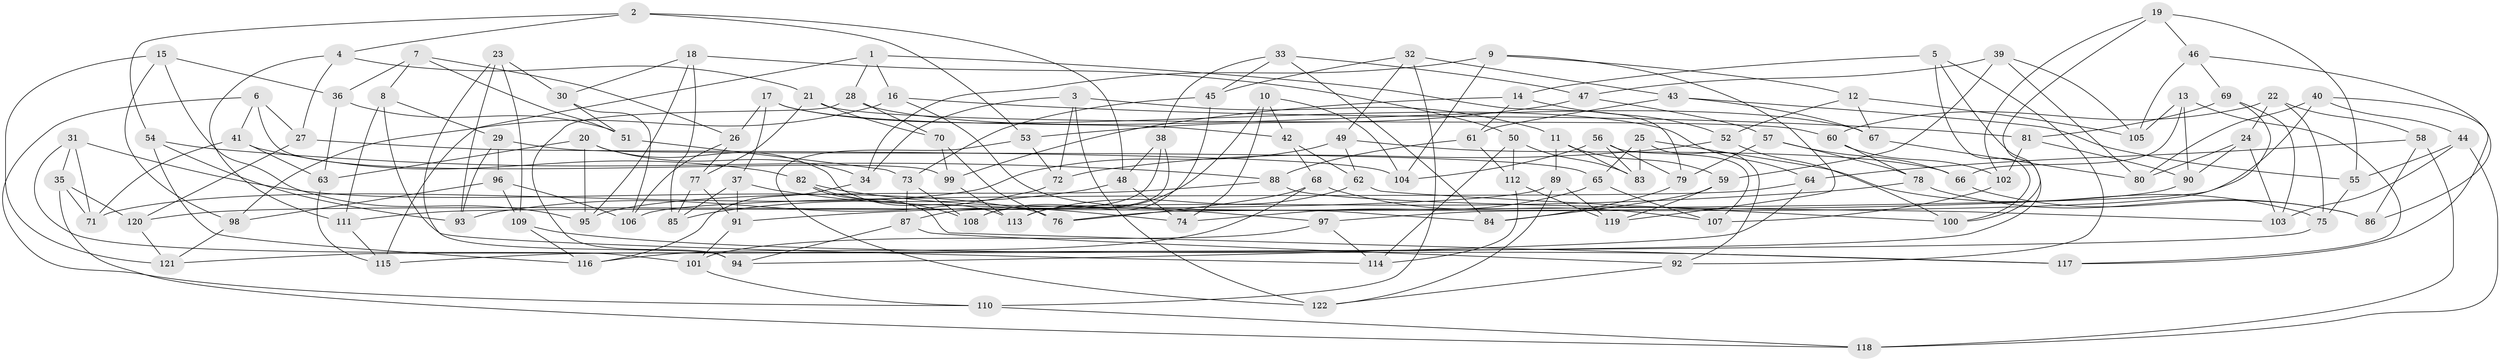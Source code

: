 // coarse degree distribution, {8: 0.125, 7: 0.1875, 6: 0.08333333333333333, 10: 0.020833333333333332, 4: 0.2708333333333333, 5: 0.14583333333333334, 11: 0.041666666666666664, 9: 0.08333333333333333, 15: 0.020833333333333332, 3: 0.020833333333333332}
// Generated by graph-tools (version 1.1) at 2025/21/03/04/25 18:21:02]
// undirected, 122 vertices, 244 edges
graph export_dot {
graph [start="1"]
  node [color=gray90,style=filled];
  1;
  2;
  3;
  4;
  5;
  6;
  7;
  8;
  9;
  10;
  11;
  12;
  13;
  14;
  15;
  16;
  17;
  18;
  19;
  20;
  21;
  22;
  23;
  24;
  25;
  26;
  27;
  28;
  29;
  30;
  31;
  32;
  33;
  34;
  35;
  36;
  37;
  38;
  39;
  40;
  41;
  42;
  43;
  44;
  45;
  46;
  47;
  48;
  49;
  50;
  51;
  52;
  53;
  54;
  55;
  56;
  57;
  58;
  59;
  60;
  61;
  62;
  63;
  64;
  65;
  66;
  67;
  68;
  69;
  70;
  71;
  72;
  73;
  74;
  75;
  76;
  77;
  78;
  79;
  80;
  81;
  82;
  83;
  84;
  85;
  86;
  87;
  88;
  89;
  90;
  91;
  92;
  93;
  94;
  95;
  96;
  97;
  98;
  99;
  100;
  101;
  102;
  103;
  104;
  105;
  106;
  107;
  108;
  109;
  110;
  111;
  112;
  113;
  114;
  115;
  116;
  117;
  118;
  119;
  120;
  121;
  122;
  1 -- 28;
  1 -- 16;
  1 -- 115;
  1 -- 79;
  2 -- 4;
  2 -- 54;
  2 -- 48;
  2 -- 53;
  3 -- 11;
  3 -- 72;
  3 -- 122;
  3 -- 34;
  4 -- 21;
  4 -- 111;
  4 -- 27;
  5 -- 92;
  5 -- 121;
  5 -- 14;
  5 -- 100;
  6 -- 27;
  6 -- 110;
  6 -- 41;
  6 -- 99;
  7 -- 8;
  7 -- 36;
  7 -- 51;
  7 -- 26;
  8 -- 111;
  8 -- 29;
  8 -- 114;
  9 -- 104;
  9 -- 119;
  9 -- 34;
  9 -- 12;
  10 -- 74;
  10 -- 104;
  10 -- 42;
  10 -- 108;
  11 -- 83;
  11 -- 89;
  11 -- 59;
  12 -- 67;
  12 -- 52;
  12 -- 105;
  13 -- 105;
  13 -- 90;
  13 -- 117;
  13 -- 66;
  14 -- 52;
  14 -- 61;
  14 -- 99;
  15 -- 95;
  15 -- 98;
  15 -- 121;
  15 -- 36;
  16 -- 81;
  16 -- 98;
  16 -- 84;
  17 -- 37;
  17 -- 64;
  17 -- 42;
  17 -- 26;
  18 -- 95;
  18 -- 50;
  18 -- 85;
  18 -- 30;
  19 -- 55;
  19 -- 46;
  19 -- 102;
  19 -- 100;
  20 -- 113;
  20 -- 63;
  20 -- 95;
  20 -- 34;
  21 -- 60;
  21 -- 70;
  21 -- 77;
  22 -- 24;
  22 -- 58;
  22 -- 60;
  22 -- 75;
  23 -- 30;
  23 -- 93;
  23 -- 94;
  23 -- 109;
  24 -- 80;
  24 -- 90;
  24 -- 103;
  25 -- 65;
  25 -- 75;
  25 -- 83;
  25 -- 92;
  26 -- 106;
  26 -- 77;
  27 -- 120;
  27 -- 104;
  28 -- 70;
  28 -- 94;
  28 -- 67;
  29 -- 93;
  29 -- 65;
  29 -- 96;
  30 -- 106;
  30 -- 51;
  31 -- 101;
  31 -- 35;
  31 -- 76;
  31 -- 71;
  32 -- 49;
  32 -- 43;
  32 -- 45;
  32 -- 110;
  33 -- 47;
  33 -- 38;
  33 -- 84;
  33 -- 45;
  34 -- 116;
  35 -- 71;
  35 -- 118;
  35 -- 120;
  36 -- 63;
  36 -- 51;
  37 -- 91;
  37 -- 85;
  37 -- 74;
  38 -- 108;
  38 -- 87;
  38 -- 48;
  39 -- 59;
  39 -- 47;
  39 -- 80;
  39 -- 105;
  40 -- 76;
  40 -- 117;
  40 -- 80;
  40 -- 44;
  41 -- 63;
  41 -- 82;
  41 -- 71;
  42 -- 62;
  42 -- 68;
  43 -- 67;
  43 -- 61;
  43 -- 55;
  44 -- 118;
  44 -- 55;
  44 -- 103;
  45 -- 73;
  45 -- 113;
  46 -- 69;
  46 -- 86;
  46 -- 105;
  47 -- 57;
  47 -- 53;
  48 -- 74;
  48 -- 85;
  49 -- 66;
  49 -- 62;
  49 -- 71;
  50 -- 112;
  50 -- 83;
  50 -- 114;
  51 -- 73;
  52 -- 72;
  52 -- 100;
  53 -- 122;
  53 -- 72;
  54 -- 116;
  54 -- 88;
  54 -- 93;
  55 -- 75;
  56 -- 79;
  56 -- 83;
  56 -- 107;
  56 -- 104;
  57 -- 78;
  57 -- 79;
  57 -- 66;
  58 -- 64;
  58 -- 118;
  58 -- 86;
  59 -- 84;
  59 -- 119;
  60 -- 102;
  60 -- 78;
  61 -- 112;
  61 -- 88;
  62 -- 100;
  62 -- 113;
  63 -- 115;
  64 -- 106;
  64 -- 94;
  65 -- 74;
  65 -- 107;
  66 -- 86;
  67 -- 80;
  68 -- 76;
  68 -- 116;
  68 -- 107;
  69 -- 97;
  69 -- 81;
  69 -- 103;
  70 -- 99;
  70 -- 76;
  72 -- 93;
  73 -- 87;
  73 -- 108;
  75 -- 115;
  77 -- 85;
  77 -- 91;
  78 -- 86;
  78 -- 91;
  79 -- 84;
  81 -- 90;
  81 -- 102;
  82 -- 117;
  82 -- 108;
  82 -- 97;
  87 -- 94;
  87 -- 92;
  88 -- 95;
  88 -- 103;
  89 -- 122;
  89 -- 119;
  89 -- 111;
  90 -- 120;
  91 -- 101;
  92 -- 122;
  96 -- 109;
  96 -- 98;
  96 -- 106;
  97 -- 114;
  97 -- 101;
  98 -- 121;
  99 -- 113;
  101 -- 110;
  102 -- 107;
  109 -- 116;
  109 -- 117;
  110 -- 118;
  111 -- 115;
  112 -- 119;
  112 -- 114;
  120 -- 121;
}
